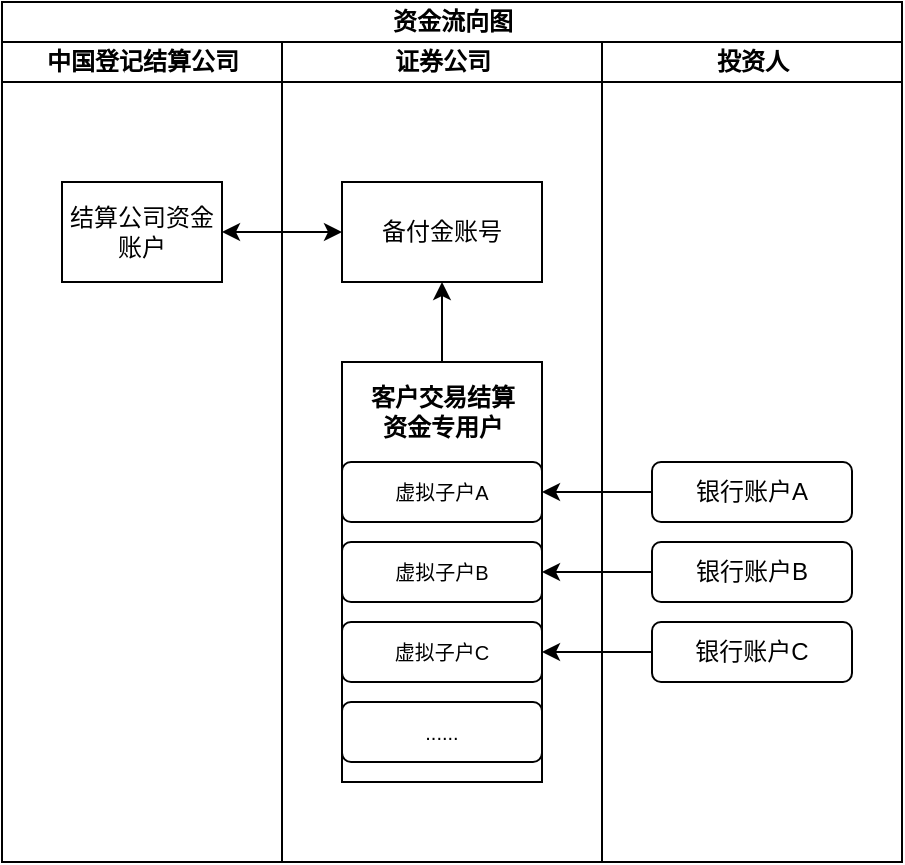 <mxfile>
    <diagram id="XerL9CjwvU4i-z4wBgCY" name="Page-1">
        <mxGraphModel dx="722" dy="626" grid="1" gridSize="10" guides="1" tooltips="1" connect="1" arrows="1" fold="1" page="1" pageScale="1" pageWidth="827" pageHeight="1169" math="0" shadow="0">
            <root>
                <mxCell id="0"/>
                <mxCell id="1" parent="0"/>
                <mxCell id="27" value="资金流向图" style="swimlane;childLayout=stackLayout;resizeParent=1;resizeParentMax=0;startSize=20;html=1;" vertex="1" parent="1">
                    <mxGeometry x="190" y="70" width="450" height="430" as="geometry"/>
                </mxCell>
                <mxCell id="35" value="" style="edgeStyle=none;html=1;startArrow=classic;startFill=1;" edge="1" parent="27" source="34" target="31">
                    <mxGeometry relative="1" as="geometry"/>
                </mxCell>
                <mxCell id="28" value="中国登记结算公司" style="swimlane;startSize=20;html=1;" vertex="1" parent="27">
                    <mxGeometry y="20" width="140" height="410" as="geometry"/>
                </mxCell>
                <mxCell id="31" value="结算公司资金账户" style="whiteSpace=wrap;html=1;" vertex="1" parent="28">
                    <mxGeometry x="30" y="70" width="80" height="50" as="geometry"/>
                </mxCell>
                <mxCell id="29" value="证券公司" style="swimlane;startSize=20;html=1;" vertex="1" parent="27">
                    <mxGeometry x="140" y="20" width="160" height="410" as="geometry"/>
                </mxCell>
                <mxCell id="34" value="备付金账号" style="whiteSpace=wrap;html=1;" vertex="1" parent="29">
                    <mxGeometry x="30" y="70" width="100" height="50" as="geometry"/>
                </mxCell>
                <mxCell id="37" value="" style="edgeStyle=none;html=1;" edge="1" parent="29" source="36" target="34">
                    <mxGeometry relative="1" as="geometry"/>
                </mxCell>
                <mxCell id="62" value="" style="group" vertex="1" connectable="0" parent="29">
                    <mxGeometry x="30" y="160" width="100" height="210" as="geometry"/>
                </mxCell>
                <mxCell id="36" value="" style="whiteSpace=wrap;html=1;" vertex="1" parent="62">
                    <mxGeometry width="100" height="210" as="geometry"/>
                </mxCell>
                <mxCell id="56" value="&lt;font style=&quot;font-size: 10px;&quot;&gt;虚拟子户A&lt;/font&gt;" style="rounded=1;whiteSpace=wrap;html=1;" vertex="1" parent="62">
                    <mxGeometry y="50" width="100" height="30" as="geometry"/>
                </mxCell>
                <mxCell id="58" value="&lt;font style=&quot;font-size: 10px;&quot;&gt;虚拟子户B&lt;/font&gt;" style="rounded=1;whiteSpace=wrap;html=1;" vertex="1" parent="62">
                    <mxGeometry y="90" width="100" height="30" as="geometry"/>
                </mxCell>
                <mxCell id="59" value="虚拟子户C" style="rounded=1;whiteSpace=wrap;html=1;fontSize=10;" vertex="1" parent="62">
                    <mxGeometry y="130" width="100" height="30" as="geometry"/>
                </mxCell>
                <mxCell id="60" value="......" style="rounded=1;whiteSpace=wrap;html=1;fontSize=10;" vertex="1" parent="62">
                    <mxGeometry y="170" width="100" height="30" as="geometry"/>
                </mxCell>
                <mxCell id="61" value="&lt;b&gt;客户交易结算资金专用户&lt;/b&gt;" style="text;html=1;strokeColor=none;fillColor=none;align=center;verticalAlign=middle;whiteSpace=wrap;rounded=0;" vertex="1" parent="62">
                    <mxGeometry x="12.5" y="20" width="75" height="10" as="geometry"/>
                </mxCell>
                <mxCell id="30" value="投资人" style="swimlane;startSize=20;html=1;" vertex="1" parent="27">
                    <mxGeometry x="300" y="20" width="150" height="410" as="geometry"/>
                </mxCell>
                <mxCell id="65" value="&lt;span style=&quot;font-size: 12px;&quot;&gt;银行账户A&lt;/span&gt;" style="rounded=1;whiteSpace=wrap;html=1;fontSize=12;" vertex="1" parent="30">
                    <mxGeometry x="25.0" y="210" width="100" height="30" as="geometry"/>
                </mxCell>
                <mxCell id="66" value="&lt;span style=&quot;font-size: 12px;&quot;&gt;银行账户B&lt;/span&gt;" style="rounded=1;whiteSpace=wrap;html=1;fontSize=12;" vertex="1" parent="30">
                    <mxGeometry x="25.0" y="250" width="100" height="30" as="geometry"/>
                </mxCell>
                <mxCell id="67" value="&lt;span style=&quot;font-size: 12px;&quot;&gt;银行账户C&lt;/span&gt;" style="rounded=1;whiteSpace=wrap;html=1;fontSize=12;" vertex="1" parent="30">
                    <mxGeometry x="25.0" y="290" width="100" height="30" as="geometry"/>
                </mxCell>
                <mxCell id="69" style="edgeStyle=none;html=1;exitX=0;exitY=0.5;exitDx=0;exitDy=0;entryX=1;entryY=0.5;entryDx=0;entryDy=0;fontSize=10;" edge="1" parent="27" source="65" target="56">
                    <mxGeometry relative="1" as="geometry"/>
                </mxCell>
                <mxCell id="70" style="edgeStyle=none;html=1;exitX=0;exitY=0.5;exitDx=0;exitDy=0;entryX=1;entryY=0.5;entryDx=0;entryDy=0;fontSize=10;" edge="1" parent="27" source="66" target="58">
                    <mxGeometry relative="1" as="geometry"/>
                </mxCell>
                <mxCell id="71" style="edgeStyle=none;html=1;exitX=0;exitY=0.5;exitDx=0;exitDy=0;fontSize=10;" edge="1" parent="1" source="67">
                    <mxGeometry relative="1" as="geometry">
                        <mxPoint x="460" y="395" as="targetPoint"/>
                    </mxGeometry>
                </mxCell>
            </root>
        </mxGraphModel>
    </diagram>
</mxfile>